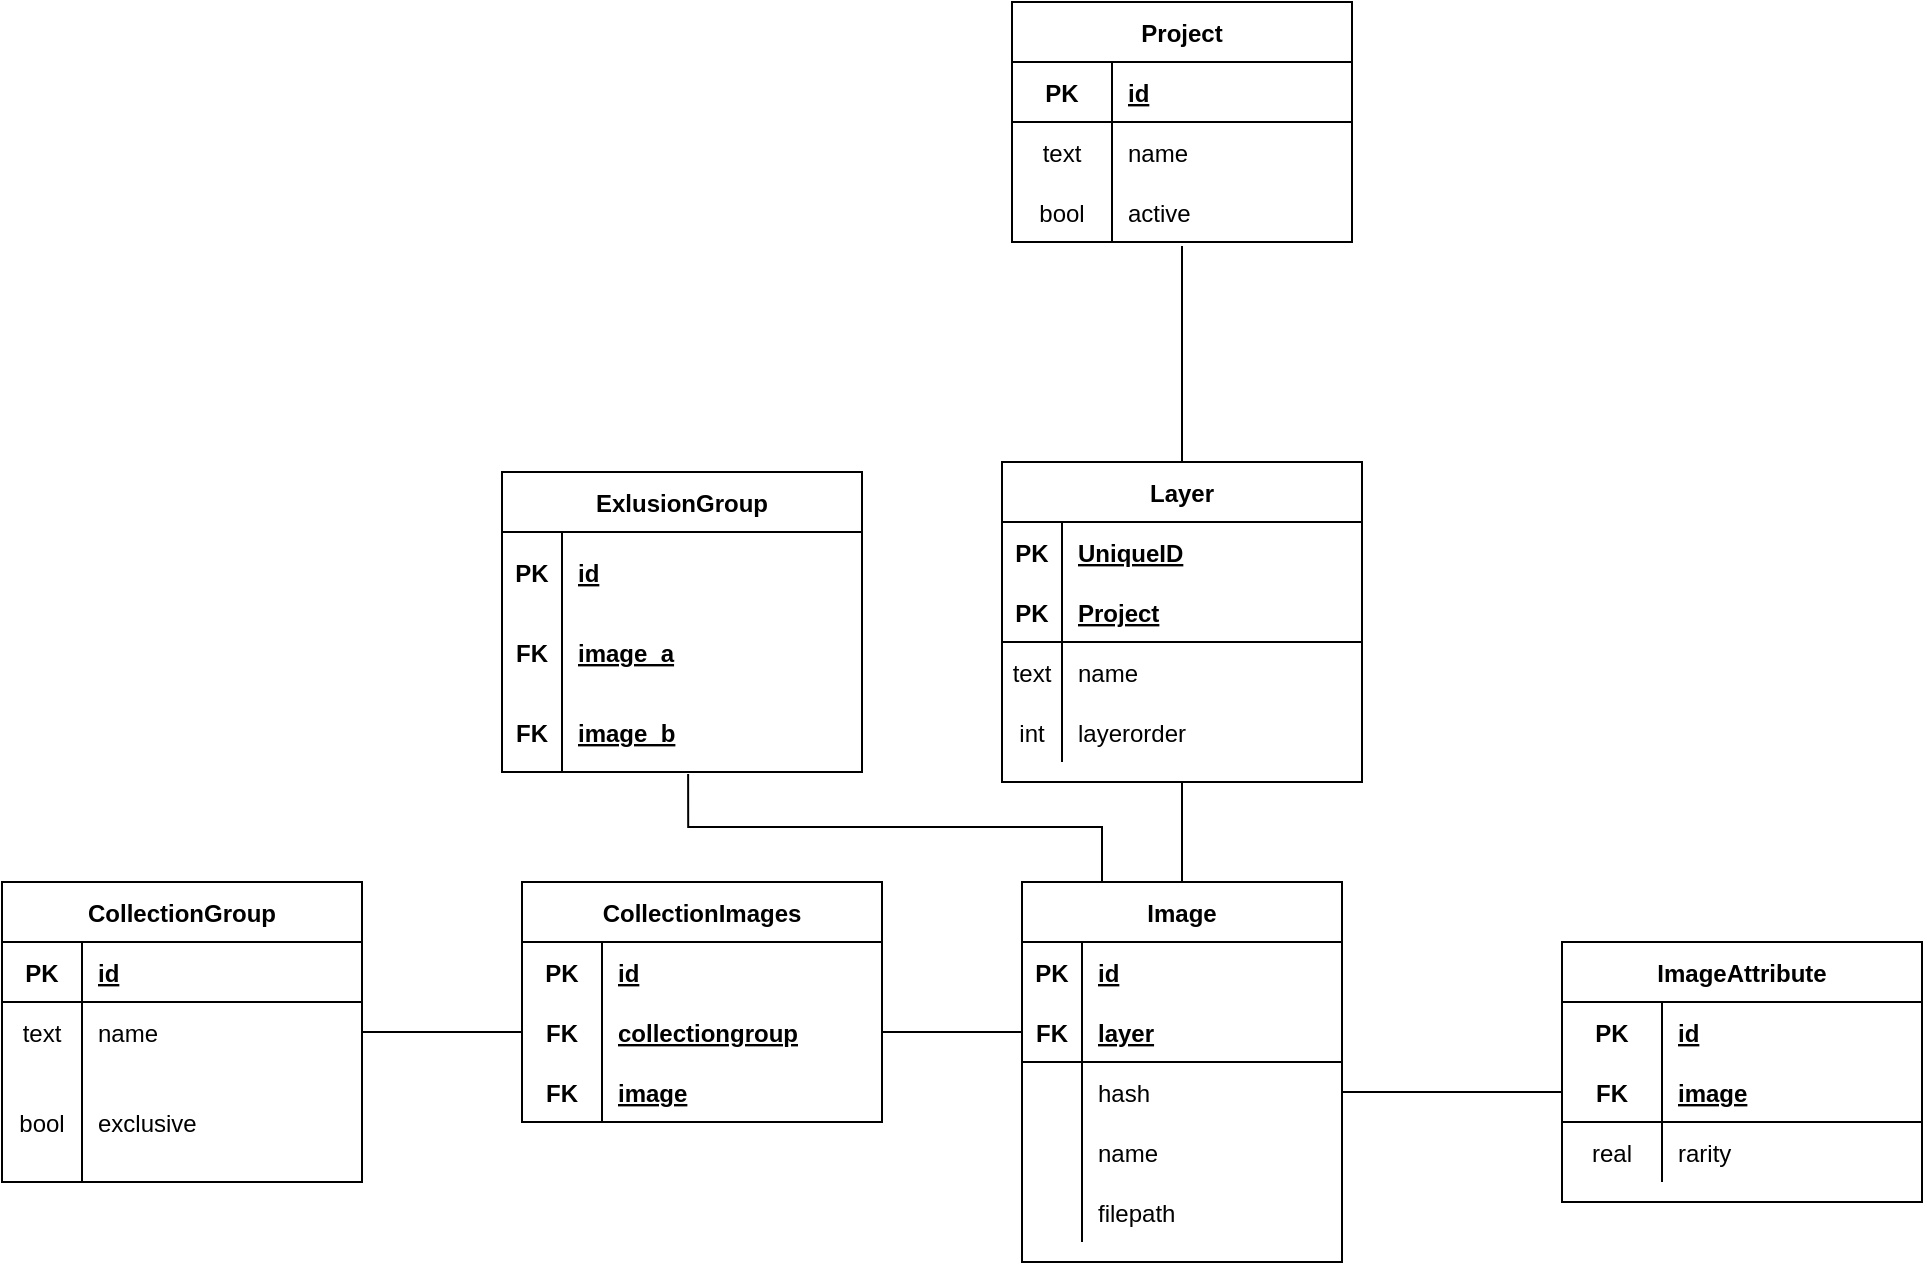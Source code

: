 <mxfile version="15.2.7" type="device"><diagram id="TRoOOAH4hCFEm1GLK392" name="Seite-1"><mxGraphModel dx="1422" dy="822" grid="1" gridSize="10" guides="1" tooltips="1" connect="1" arrows="1" fold="1" page="0" pageScale="1" pageWidth="827" pageHeight="1169" math="0" shadow="0"><root><mxCell id="0"/><mxCell id="1" parent="0"/><mxCell id="vZCVLQKQ3_QhY8rbiFcq-1" value="Project" style="shape=table;startSize=30;container=1;collapsible=1;childLayout=tableLayout;fixedRows=1;rowLines=0;fontStyle=1;align=center;resizeLast=1;" vertex="1" parent="1"><mxGeometry x="555" width="170" height="120" as="geometry"/></mxCell><mxCell id="vZCVLQKQ3_QhY8rbiFcq-2" value="" style="shape=partialRectangle;collapsible=0;dropTarget=0;pointerEvents=0;fillColor=none;top=0;left=0;bottom=1;right=0;points=[[0,0.5],[1,0.5]];portConstraint=eastwest;" vertex="1" parent="vZCVLQKQ3_QhY8rbiFcq-1"><mxGeometry y="30" width="170" height="30" as="geometry"/></mxCell><mxCell id="vZCVLQKQ3_QhY8rbiFcq-3" value="PK" style="shape=partialRectangle;connectable=0;fillColor=none;top=0;left=0;bottom=0;right=0;fontStyle=1;overflow=hidden;" vertex="1" parent="vZCVLQKQ3_QhY8rbiFcq-2"><mxGeometry width="50" height="30" as="geometry"/></mxCell><mxCell id="vZCVLQKQ3_QhY8rbiFcq-4" value="id" style="shape=partialRectangle;connectable=0;fillColor=none;top=0;left=0;bottom=0;right=0;align=left;spacingLeft=6;fontStyle=5;overflow=hidden;" vertex="1" parent="vZCVLQKQ3_QhY8rbiFcq-2"><mxGeometry x="50" width="120" height="30" as="geometry"/></mxCell><mxCell id="vZCVLQKQ3_QhY8rbiFcq-5" value="" style="shape=partialRectangle;collapsible=0;dropTarget=0;pointerEvents=0;fillColor=none;top=0;left=0;bottom=0;right=0;points=[[0,0.5],[1,0.5]];portConstraint=eastwest;" vertex="1" parent="vZCVLQKQ3_QhY8rbiFcq-1"><mxGeometry y="60" width="170" height="30" as="geometry"/></mxCell><mxCell id="vZCVLQKQ3_QhY8rbiFcq-6" value="text" style="shape=partialRectangle;connectable=0;fillColor=none;top=0;left=0;bottom=0;right=0;editable=1;overflow=hidden;" vertex="1" parent="vZCVLQKQ3_QhY8rbiFcq-5"><mxGeometry width="50" height="30" as="geometry"/></mxCell><mxCell id="vZCVLQKQ3_QhY8rbiFcq-7" value="name" style="shape=partialRectangle;connectable=0;fillColor=none;top=0;left=0;bottom=0;right=0;align=left;spacingLeft=6;overflow=hidden;" vertex="1" parent="vZCVLQKQ3_QhY8rbiFcq-5"><mxGeometry x="50" width="120" height="30" as="geometry"/></mxCell><mxCell id="vZCVLQKQ3_QhY8rbiFcq-8" value="" style="shape=partialRectangle;collapsible=0;dropTarget=0;pointerEvents=0;fillColor=none;top=0;left=0;bottom=0;right=0;points=[[0,0.5],[1,0.5]];portConstraint=eastwest;" vertex="1" parent="vZCVLQKQ3_QhY8rbiFcq-1"><mxGeometry y="90" width="170" height="30" as="geometry"/></mxCell><mxCell id="vZCVLQKQ3_QhY8rbiFcq-9" value="bool" style="shape=partialRectangle;connectable=0;fillColor=none;top=0;left=0;bottom=0;right=0;editable=1;overflow=hidden;" vertex="1" parent="vZCVLQKQ3_QhY8rbiFcq-8"><mxGeometry width="50" height="30" as="geometry"/></mxCell><mxCell id="vZCVLQKQ3_QhY8rbiFcq-10" value="active" style="shape=partialRectangle;connectable=0;fillColor=none;top=0;left=0;bottom=0;right=0;align=left;spacingLeft=6;overflow=hidden;" vertex="1" parent="vZCVLQKQ3_QhY8rbiFcq-8"><mxGeometry x="50" width="120" height="30" as="geometry"/></mxCell><mxCell id="vZCVLQKQ3_QhY8rbiFcq-14" value="ExlusionGroup" style="shape=table;startSize=30;container=1;collapsible=1;childLayout=tableLayout;fixedRows=1;rowLines=0;fontStyle=1;align=center;resizeLast=1;" vertex="1" parent="1"><mxGeometry x="300" y="235" width="180" height="150" as="geometry"/></mxCell><mxCell id="vZCVLQKQ3_QhY8rbiFcq-15" value="" style="shape=partialRectangle;collapsible=0;dropTarget=0;pointerEvents=0;fillColor=none;top=0;left=0;bottom=1;right=0;points=[[0,0.5],[1,0.5]];portConstraint=eastwest;strokeColor=none;" vertex="1" parent="vZCVLQKQ3_QhY8rbiFcq-14"><mxGeometry y="30" width="180" height="40" as="geometry"/></mxCell><mxCell id="vZCVLQKQ3_QhY8rbiFcq-16" value="PK" style="shape=partialRectangle;connectable=0;fillColor=none;top=0;left=0;bottom=0;right=0;fontStyle=1;overflow=hidden;" vertex="1" parent="vZCVLQKQ3_QhY8rbiFcq-15"><mxGeometry width="30" height="40" as="geometry"/></mxCell><mxCell id="vZCVLQKQ3_QhY8rbiFcq-17" value="id" style="shape=partialRectangle;connectable=0;fillColor=none;top=0;left=0;bottom=0;right=0;align=left;spacingLeft=6;fontStyle=5;overflow=hidden;" vertex="1" parent="vZCVLQKQ3_QhY8rbiFcq-15"><mxGeometry x="30" width="150" height="40" as="geometry"/></mxCell><mxCell id="vZCVLQKQ3_QhY8rbiFcq-152" value="" style="shape=partialRectangle;collapsible=0;dropTarget=0;pointerEvents=0;fillColor=none;top=0;left=0;bottom=1;right=0;points=[[0,0.5],[1,0.5]];portConstraint=eastwest;strokeColor=none;" vertex="1" parent="vZCVLQKQ3_QhY8rbiFcq-14"><mxGeometry y="70" width="180" height="40" as="geometry"/></mxCell><mxCell id="vZCVLQKQ3_QhY8rbiFcq-153" value="FK" style="shape=partialRectangle;connectable=0;fillColor=none;top=0;left=0;bottom=0;right=0;fontStyle=1;overflow=hidden;" vertex="1" parent="vZCVLQKQ3_QhY8rbiFcq-152"><mxGeometry width="30" height="40" as="geometry"/></mxCell><mxCell id="vZCVLQKQ3_QhY8rbiFcq-154" value="image_a" style="shape=partialRectangle;connectable=0;fillColor=none;top=0;left=0;bottom=0;right=0;align=left;spacingLeft=6;fontStyle=5;overflow=hidden;" vertex="1" parent="vZCVLQKQ3_QhY8rbiFcq-152"><mxGeometry x="30" width="150" height="40" as="geometry"/></mxCell><mxCell id="vZCVLQKQ3_QhY8rbiFcq-149" value="" style="shape=partialRectangle;collapsible=0;dropTarget=0;pointerEvents=0;fillColor=none;top=0;left=0;bottom=1;right=0;points=[[0,0.5],[1,0.5]];portConstraint=eastwest;strokeColor=none;" vertex="1" parent="vZCVLQKQ3_QhY8rbiFcq-14"><mxGeometry y="110" width="180" height="40" as="geometry"/></mxCell><mxCell id="vZCVLQKQ3_QhY8rbiFcq-150" value="FK" style="shape=partialRectangle;connectable=0;fillColor=none;top=0;left=0;bottom=0;right=0;fontStyle=1;overflow=hidden;" vertex="1" parent="vZCVLQKQ3_QhY8rbiFcq-149"><mxGeometry width="30" height="40" as="geometry"/></mxCell><mxCell id="vZCVLQKQ3_QhY8rbiFcq-151" value="image_b" style="shape=partialRectangle;connectable=0;fillColor=none;top=0;left=0;bottom=0;right=0;align=left;spacingLeft=6;fontStyle=5;overflow=hidden;" vertex="1" parent="vZCVLQKQ3_QhY8rbiFcq-149"><mxGeometry x="30" width="150" height="40" as="geometry"/></mxCell><mxCell id="vZCVLQKQ3_QhY8rbiFcq-171" style="edgeStyle=orthogonalEdgeStyle;rounded=0;orthogonalLoop=1;jettySize=auto;html=1;endArrow=none;endFill=0;" edge="1" parent="1" source="vZCVLQKQ3_QhY8rbiFcq-27" target="vZCVLQKQ3_QhY8rbiFcq-168"><mxGeometry relative="1" as="geometry"/></mxCell><mxCell id="vZCVLQKQ3_QhY8rbiFcq-27" value="CollectionGroup" style="shape=table;startSize=30;container=1;collapsible=1;childLayout=tableLayout;fixedRows=1;rowLines=0;fontStyle=1;align=center;resizeLast=1;" vertex="1" parent="1"><mxGeometry x="50" y="440" width="180" height="150" as="geometry"/></mxCell><mxCell id="vZCVLQKQ3_QhY8rbiFcq-28" value="" style="shape=partialRectangle;collapsible=0;dropTarget=0;pointerEvents=0;fillColor=none;top=0;left=0;bottom=1;right=0;points=[[0,0.5],[1,0.5]];portConstraint=eastwest;" vertex="1" parent="vZCVLQKQ3_QhY8rbiFcq-27"><mxGeometry y="30" width="180" height="30" as="geometry"/></mxCell><mxCell id="vZCVLQKQ3_QhY8rbiFcq-29" value="PK" style="shape=partialRectangle;connectable=0;fillColor=none;top=0;left=0;bottom=0;right=0;fontStyle=1;overflow=hidden;" vertex="1" parent="vZCVLQKQ3_QhY8rbiFcq-28"><mxGeometry width="40" height="30" as="geometry"/></mxCell><mxCell id="vZCVLQKQ3_QhY8rbiFcq-30" value="id" style="shape=partialRectangle;connectable=0;fillColor=none;top=0;left=0;bottom=0;right=0;align=left;spacingLeft=6;fontStyle=5;overflow=hidden;" vertex="1" parent="vZCVLQKQ3_QhY8rbiFcq-28"><mxGeometry x="40" width="140" height="30" as="geometry"/></mxCell><mxCell id="vZCVLQKQ3_QhY8rbiFcq-31" value="" style="shape=partialRectangle;collapsible=0;dropTarget=0;pointerEvents=0;fillColor=none;top=0;left=0;bottom=0;right=0;points=[[0,0.5],[1,0.5]];portConstraint=eastwest;" vertex="1" parent="vZCVLQKQ3_QhY8rbiFcq-27"><mxGeometry y="60" width="180" height="30" as="geometry"/></mxCell><mxCell id="vZCVLQKQ3_QhY8rbiFcq-32" value="text" style="shape=partialRectangle;connectable=0;fillColor=none;top=0;left=0;bottom=0;right=0;editable=1;overflow=hidden;" vertex="1" parent="vZCVLQKQ3_QhY8rbiFcq-31"><mxGeometry width="40" height="30" as="geometry"/></mxCell><mxCell id="vZCVLQKQ3_QhY8rbiFcq-33" value="name" style="shape=partialRectangle;connectable=0;fillColor=none;top=0;left=0;bottom=0;right=0;align=left;spacingLeft=6;overflow=hidden;" vertex="1" parent="vZCVLQKQ3_QhY8rbiFcq-31"><mxGeometry x="40" width="140" height="30" as="geometry"/></mxCell><mxCell id="vZCVLQKQ3_QhY8rbiFcq-34" value="" style="shape=partialRectangle;collapsible=0;dropTarget=0;pointerEvents=0;fillColor=none;top=0;left=0;bottom=0;right=0;points=[[0,0.5],[1,0.5]];portConstraint=eastwest;" vertex="1" parent="vZCVLQKQ3_QhY8rbiFcq-27"><mxGeometry y="90" width="180" height="60" as="geometry"/></mxCell><mxCell id="vZCVLQKQ3_QhY8rbiFcq-35" value="bool" style="shape=partialRectangle;connectable=0;fillColor=none;top=0;left=0;bottom=0;right=0;editable=1;overflow=hidden;" vertex="1" parent="vZCVLQKQ3_QhY8rbiFcq-34"><mxGeometry width="40" height="60" as="geometry"/></mxCell><mxCell id="vZCVLQKQ3_QhY8rbiFcq-36" value="exclusive" style="shape=partialRectangle;connectable=0;fillColor=none;top=0;left=0;bottom=0;right=0;align=left;spacingLeft=6;overflow=hidden;" vertex="1" parent="vZCVLQKQ3_QhY8rbiFcq-34"><mxGeometry x="40" width="140" height="60" as="geometry"/></mxCell><mxCell id="vZCVLQKQ3_QhY8rbiFcq-40" value="Layer" style="shape=table;startSize=30;container=1;collapsible=1;childLayout=tableLayout;fixedRows=1;rowLines=0;fontStyle=1;align=center;resizeLast=1;" vertex="1" parent="1"><mxGeometry x="550" y="230" width="180" height="160" as="geometry"/></mxCell><mxCell id="vZCVLQKQ3_QhY8rbiFcq-41" value="" style="shape=partialRectangle;collapsible=0;dropTarget=0;pointerEvents=0;fillColor=none;top=0;left=0;bottom=1;right=0;points=[[0,0.5],[1,0.5]];portConstraint=eastwest;strokeColor=none;" vertex="1" parent="vZCVLQKQ3_QhY8rbiFcq-40"><mxGeometry y="30" width="180" height="30" as="geometry"/></mxCell><mxCell id="vZCVLQKQ3_QhY8rbiFcq-42" value="PK" style="shape=partialRectangle;connectable=0;fillColor=none;top=0;left=0;bottom=0;right=0;fontStyle=1;overflow=hidden;" vertex="1" parent="vZCVLQKQ3_QhY8rbiFcq-41"><mxGeometry width="30" height="30" as="geometry"/></mxCell><mxCell id="vZCVLQKQ3_QhY8rbiFcq-43" value="UniqueID" style="shape=partialRectangle;connectable=0;fillColor=none;top=0;left=0;bottom=0;right=0;align=left;spacingLeft=6;fontStyle=5;overflow=hidden;" vertex="1" parent="vZCVLQKQ3_QhY8rbiFcq-41"><mxGeometry x="30" width="150" height="30" as="geometry"/></mxCell><mxCell id="vZCVLQKQ3_QhY8rbiFcq-174" value="" style="shape=partialRectangle;collapsible=0;dropTarget=0;pointerEvents=0;fillColor=none;top=0;left=0;bottom=1;right=0;points=[[0,0.5],[1,0.5]];portConstraint=eastwest;strokeColor=default;" vertex="1" parent="vZCVLQKQ3_QhY8rbiFcq-40"><mxGeometry y="60" width="180" height="30" as="geometry"/></mxCell><mxCell id="vZCVLQKQ3_QhY8rbiFcq-175" value="PK" style="shape=partialRectangle;connectable=0;fillColor=none;top=0;left=0;bottom=0;right=0;fontStyle=1;overflow=hidden;" vertex="1" parent="vZCVLQKQ3_QhY8rbiFcq-174"><mxGeometry width="30" height="30" as="geometry"/></mxCell><mxCell id="vZCVLQKQ3_QhY8rbiFcq-176" value="Project" style="shape=partialRectangle;connectable=0;fillColor=none;top=0;left=0;bottom=0;right=0;align=left;spacingLeft=6;fontStyle=5;overflow=hidden;" vertex="1" parent="vZCVLQKQ3_QhY8rbiFcq-174"><mxGeometry x="30" width="150" height="30" as="geometry"/></mxCell><mxCell id="vZCVLQKQ3_QhY8rbiFcq-44" value="" style="shape=partialRectangle;collapsible=0;dropTarget=0;pointerEvents=0;fillColor=none;top=0;left=0;bottom=0;right=0;points=[[0,0.5],[1,0.5]];portConstraint=eastwest;" vertex="1" parent="vZCVLQKQ3_QhY8rbiFcq-40"><mxGeometry y="90" width="180" height="30" as="geometry"/></mxCell><mxCell id="vZCVLQKQ3_QhY8rbiFcq-45" value="text" style="shape=partialRectangle;connectable=0;fillColor=none;top=0;left=0;bottom=0;right=0;editable=1;overflow=hidden;" vertex="1" parent="vZCVLQKQ3_QhY8rbiFcq-44"><mxGeometry width="30" height="30" as="geometry"/></mxCell><mxCell id="vZCVLQKQ3_QhY8rbiFcq-46" value="name" style="shape=partialRectangle;connectable=0;fillColor=none;top=0;left=0;bottom=0;right=0;align=left;spacingLeft=6;overflow=hidden;" vertex="1" parent="vZCVLQKQ3_QhY8rbiFcq-44"><mxGeometry x="30" width="150" height="30" as="geometry"/></mxCell><mxCell id="vZCVLQKQ3_QhY8rbiFcq-47" value="" style="shape=partialRectangle;collapsible=0;dropTarget=0;pointerEvents=0;fillColor=none;top=0;left=0;bottom=0;right=0;points=[[0,0.5],[1,0.5]];portConstraint=eastwest;" vertex="1" parent="vZCVLQKQ3_QhY8rbiFcq-40"><mxGeometry y="120" width="180" height="30" as="geometry"/></mxCell><mxCell id="vZCVLQKQ3_QhY8rbiFcq-48" value="int" style="shape=partialRectangle;connectable=0;fillColor=none;top=0;left=0;bottom=0;right=0;editable=1;overflow=hidden;" vertex="1" parent="vZCVLQKQ3_QhY8rbiFcq-47"><mxGeometry width="30" height="30" as="geometry"/></mxCell><mxCell id="vZCVLQKQ3_QhY8rbiFcq-49" value="layerorder" style="shape=partialRectangle;connectable=0;fillColor=none;top=0;left=0;bottom=0;right=0;align=left;spacingLeft=6;overflow=hidden;" vertex="1" parent="vZCVLQKQ3_QhY8rbiFcq-47"><mxGeometry x="30" width="150" height="30" as="geometry"/></mxCell><mxCell id="vZCVLQKQ3_QhY8rbiFcq-105" style="edgeStyle=orthogonalEdgeStyle;rounded=0;orthogonalLoop=1;jettySize=auto;html=1;entryX=0.5;entryY=1;entryDx=0;entryDy=0;endArrow=none;endFill=0;" edge="1" parent="1" source="vZCVLQKQ3_QhY8rbiFcq-53" target="vZCVLQKQ3_QhY8rbiFcq-40"><mxGeometry relative="1" as="geometry"><mxPoint x="630" y="360" as="targetPoint"/></mxGeometry></mxCell><mxCell id="vZCVLQKQ3_QhY8rbiFcq-178" style="edgeStyle=orthogonalEdgeStyle;rounded=0;orthogonalLoop=1;jettySize=auto;html=1;exitX=0.25;exitY=0;exitDx=0;exitDy=0;entryX=0.517;entryY=1.025;entryDx=0;entryDy=0;entryPerimeter=0;endArrow=none;endFill=0;" edge="1" parent="1" source="vZCVLQKQ3_QhY8rbiFcq-53" target="vZCVLQKQ3_QhY8rbiFcq-149"><mxGeometry relative="1" as="geometry"/></mxCell><mxCell id="vZCVLQKQ3_QhY8rbiFcq-53" value="Image" style="shape=table;startSize=30;container=1;collapsible=1;childLayout=tableLayout;fixedRows=1;rowLines=0;fontStyle=1;align=center;resizeLast=1;" vertex="1" parent="1"><mxGeometry x="560" y="440" width="160" height="190" as="geometry"/></mxCell><mxCell id="vZCVLQKQ3_QhY8rbiFcq-54" value="" style="shape=partialRectangle;collapsible=0;dropTarget=0;pointerEvents=0;fillColor=none;top=0;left=0;bottom=1;right=0;points=[[0,0.5],[1,0.5]];portConstraint=eastwest;strokeColor=none;" vertex="1" parent="vZCVLQKQ3_QhY8rbiFcq-53"><mxGeometry y="30" width="160" height="30" as="geometry"/></mxCell><mxCell id="vZCVLQKQ3_QhY8rbiFcq-55" value="PK" style="shape=partialRectangle;connectable=0;fillColor=none;top=0;left=0;bottom=0;right=0;fontStyle=1;overflow=hidden;" vertex="1" parent="vZCVLQKQ3_QhY8rbiFcq-54"><mxGeometry width="30" height="30" as="geometry"/></mxCell><mxCell id="vZCVLQKQ3_QhY8rbiFcq-56" value="id" style="shape=partialRectangle;connectable=0;fillColor=none;top=0;left=0;bottom=0;right=0;align=left;spacingLeft=6;fontStyle=5;overflow=hidden;" vertex="1" parent="vZCVLQKQ3_QhY8rbiFcq-54"><mxGeometry x="30" width="130" height="30" as="geometry"/></mxCell><mxCell id="vZCVLQKQ3_QhY8rbiFcq-142" value="" style="shape=partialRectangle;collapsible=0;dropTarget=0;pointerEvents=0;fillColor=none;top=0;left=0;bottom=1;right=0;points=[[0,0.5],[1,0.5]];portConstraint=eastwest;" vertex="1" parent="vZCVLQKQ3_QhY8rbiFcq-53"><mxGeometry y="60" width="160" height="30" as="geometry"/></mxCell><mxCell id="vZCVLQKQ3_QhY8rbiFcq-143" value="FK" style="shape=partialRectangle;connectable=0;fillColor=none;top=0;left=0;bottom=0;right=0;fontStyle=1;overflow=hidden;" vertex="1" parent="vZCVLQKQ3_QhY8rbiFcq-142"><mxGeometry width="30" height="30" as="geometry"/></mxCell><mxCell id="vZCVLQKQ3_QhY8rbiFcq-144" value="layer" style="shape=partialRectangle;connectable=0;fillColor=none;top=0;left=0;bottom=0;right=0;align=left;spacingLeft=6;fontStyle=5;overflow=hidden;" vertex="1" parent="vZCVLQKQ3_QhY8rbiFcq-142"><mxGeometry x="30" width="130" height="30" as="geometry"/></mxCell><mxCell id="vZCVLQKQ3_QhY8rbiFcq-57" value="" style="shape=partialRectangle;collapsible=0;dropTarget=0;pointerEvents=0;fillColor=none;top=0;left=0;bottom=0;right=0;points=[[0,0.5],[1,0.5]];portConstraint=eastwest;" vertex="1" parent="vZCVLQKQ3_QhY8rbiFcq-53"><mxGeometry y="90" width="160" height="30" as="geometry"/></mxCell><mxCell id="vZCVLQKQ3_QhY8rbiFcq-58" value="" style="shape=partialRectangle;connectable=0;fillColor=none;top=0;left=0;bottom=0;right=0;editable=1;overflow=hidden;" vertex="1" parent="vZCVLQKQ3_QhY8rbiFcq-57"><mxGeometry width="30" height="30" as="geometry"/></mxCell><mxCell id="vZCVLQKQ3_QhY8rbiFcq-59" value="hash" style="shape=partialRectangle;connectable=0;fillColor=none;top=0;left=0;bottom=0;right=0;align=left;spacingLeft=6;overflow=hidden;" vertex="1" parent="vZCVLQKQ3_QhY8rbiFcq-57"><mxGeometry x="30" width="130" height="30" as="geometry"/></mxCell><mxCell id="vZCVLQKQ3_QhY8rbiFcq-60" value="" style="shape=partialRectangle;collapsible=0;dropTarget=0;pointerEvents=0;fillColor=none;top=0;left=0;bottom=0;right=0;points=[[0,0.5],[1,0.5]];portConstraint=eastwest;" vertex="1" parent="vZCVLQKQ3_QhY8rbiFcq-53"><mxGeometry y="120" width="160" height="30" as="geometry"/></mxCell><mxCell id="vZCVLQKQ3_QhY8rbiFcq-61" value="" style="shape=partialRectangle;connectable=0;fillColor=none;top=0;left=0;bottom=0;right=0;editable=1;overflow=hidden;" vertex="1" parent="vZCVLQKQ3_QhY8rbiFcq-60"><mxGeometry width="30" height="30" as="geometry"/></mxCell><mxCell id="vZCVLQKQ3_QhY8rbiFcq-62" value="name" style="shape=partialRectangle;connectable=0;fillColor=none;top=0;left=0;bottom=0;right=0;align=left;spacingLeft=6;overflow=hidden;" vertex="1" parent="vZCVLQKQ3_QhY8rbiFcq-60"><mxGeometry x="30" width="130" height="30" as="geometry"/></mxCell><mxCell id="vZCVLQKQ3_QhY8rbiFcq-63" value="" style="shape=partialRectangle;collapsible=0;dropTarget=0;pointerEvents=0;fillColor=none;top=0;left=0;bottom=0;right=0;points=[[0,0.5],[1,0.5]];portConstraint=eastwest;" vertex="1" parent="vZCVLQKQ3_QhY8rbiFcq-53"><mxGeometry y="150" width="160" height="30" as="geometry"/></mxCell><mxCell id="vZCVLQKQ3_QhY8rbiFcq-64" value="" style="shape=partialRectangle;connectable=0;fillColor=none;top=0;left=0;bottom=0;right=0;editable=1;overflow=hidden;" vertex="1" parent="vZCVLQKQ3_QhY8rbiFcq-63"><mxGeometry width="30" height="30" as="geometry"/></mxCell><mxCell id="vZCVLQKQ3_QhY8rbiFcq-65" value="filepath" style="shape=partialRectangle;connectable=0;fillColor=none;top=0;left=0;bottom=0;right=0;align=left;spacingLeft=6;overflow=hidden;" vertex="1" parent="vZCVLQKQ3_QhY8rbiFcq-63"><mxGeometry x="30" width="130" height="30" as="geometry"/></mxCell><mxCell id="vZCVLQKQ3_QhY8rbiFcq-66" value="ImageAttribute" style="shape=table;startSize=30;container=1;collapsible=1;childLayout=tableLayout;fixedRows=1;rowLines=0;fontStyle=1;align=center;resizeLast=1;" vertex="1" parent="1"><mxGeometry x="830" y="470" width="180" height="130" as="geometry"><mxRectangle x="760" y="280" width="120" height="30" as="alternateBounds"/></mxGeometry></mxCell><mxCell id="vZCVLQKQ3_QhY8rbiFcq-67" value="" style="shape=partialRectangle;collapsible=0;dropTarget=0;pointerEvents=0;fillColor=none;top=0;left=0;bottom=1;right=0;points=[[0,0.5],[1,0.5]];portConstraint=eastwest;strokeColor=none;" vertex="1" parent="vZCVLQKQ3_QhY8rbiFcq-66"><mxGeometry y="30" width="180" height="30" as="geometry"/></mxCell><mxCell id="vZCVLQKQ3_QhY8rbiFcq-68" value="PK" style="shape=partialRectangle;connectable=0;fillColor=none;top=0;left=0;bottom=0;right=0;fontStyle=1;overflow=hidden;" vertex="1" parent="vZCVLQKQ3_QhY8rbiFcq-67"><mxGeometry width="50" height="30" as="geometry"/></mxCell><mxCell id="vZCVLQKQ3_QhY8rbiFcq-69" value="id" style="shape=partialRectangle;connectable=0;fillColor=none;top=0;left=0;bottom=0;right=0;align=left;spacingLeft=6;fontStyle=5;overflow=hidden;" vertex="1" parent="vZCVLQKQ3_QhY8rbiFcq-67"><mxGeometry x="50" width="130" height="30" as="geometry"/></mxCell><mxCell id="vZCVLQKQ3_QhY8rbiFcq-109" value="" style="shape=partialRectangle;collapsible=0;dropTarget=0;pointerEvents=0;fillColor=none;top=0;left=0;bottom=1;right=0;points=[[0,0.5],[1,0.5]];portConstraint=eastwest;strokeColor=default;" vertex="1" parent="vZCVLQKQ3_QhY8rbiFcq-66"><mxGeometry y="60" width="180" height="30" as="geometry"/></mxCell><mxCell id="vZCVLQKQ3_QhY8rbiFcq-110" value="FK" style="shape=partialRectangle;connectable=0;fillColor=none;top=0;left=0;bottom=0;right=0;fontStyle=1;overflow=hidden;" vertex="1" parent="vZCVLQKQ3_QhY8rbiFcq-109"><mxGeometry width="50" height="30" as="geometry"/></mxCell><mxCell id="vZCVLQKQ3_QhY8rbiFcq-111" value="image" style="shape=partialRectangle;connectable=0;fillColor=none;top=0;left=0;bottom=0;right=0;align=left;spacingLeft=6;fontStyle=5;overflow=hidden;" vertex="1" parent="vZCVLQKQ3_QhY8rbiFcq-109"><mxGeometry x="50" width="130" height="30" as="geometry"/></mxCell><mxCell id="vZCVLQKQ3_QhY8rbiFcq-73" value="" style="shape=partialRectangle;collapsible=0;dropTarget=0;pointerEvents=0;fillColor=none;top=0;left=0;bottom=0;right=0;points=[[0,0.5],[1,0.5]];portConstraint=eastwest;" vertex="1" parent="vZCVLQKQ3_QhY8rbiFcq-66"><mxGeometry y="90" width="180" height="30" as="geometry"/></mxCell><mxCell id="vZCVLQKQ3_QhY8rbiFcq-74" value="real" style="shape=partialRectangle;connectable=0;fillColor=none;top=0;left=0;bottom=0;right=0;editable=1;overflow=hidden;" vertex="1" parent="vZCVLQKQ3_QhY8rbiFcq-73"><mxGeometry width="50" height="30" as="geometry"/></mxCell><mxCell id="vZCVLQKQ3_QhY8rbiFcq-75" value="rarity" style="shape=partialRectangle;connectable=0;fillColor=none;top=0;left=0;bottom=0;right=0;align=left;spacingLeft=6;overflow=hidden;" vertex="1" parent="vZCVLQKQ3_QhY8rbiFcq-73"><mxGeometry x="50" width="130" height="30" as="geometry"/></mxCell><mxCell id="vZCVLQKQ3_QhY8rbiFcq-145" style="edgeStyle=orthogonalEdgeStyle;rounded=0;orthogonalLoop=1;jettySize=auto;html=1;entryX=1;entryY=0.5;entryDx=0;entryDy=0;endArrow=none;endFill=0;" edge="1" parent="1" source="vZCVLQKQ3_QhY8rbiFcq-109" target="vZCVLQKQ3_QhY8rbiFcq-57"><mxGeometry relative="1" as="geometry"/></mxCell><mxCell id="vZCVLQKQ3_QhY8rbiFcq-155" value="CollectionImages" style="shape=table;startSize=30;container=1;collapsible=1;childLayout=tableLayout;fixedRows=1;rowLines=0;fontStyle=1;align=center;resizeLast=1;" vertex="1" parent="1"><mxGeometry x="310" y="440" width="180" height="120" as="geometry"/></mxCell><mxCell id="vZCVLQKQ3_QhY8rbiFcq-156" value="" style="shape=partialRectangle;collapsible=0;dropTarget=0;pointerEvents=0;fillColor=none;top=0;left=0;bottom=1;right=0;points=[[0,0.5],[1,0.5]];portConstraint=eastwest;strokeColor=none;" vertex="1" parent="vZCVLQKQ3_QhY8rbiFcq-155"><mxGeometry y="30" width="180" height="30" as="geometry"/></mxCell><mxCell id="vZCVLQKQ3_QhY8rbiFcq-157" value="PK" style="shape=partialRectangle;connectable=0;fillColor=none;top=0;left=0;bottom=0;right=0;fontStyle=1;overflow=hidden;" vertex="1" parent="vZCVLQKQ3_QhY8rbiFcq-156"><mxGeometry width="40" height="30" as="geometry"/></mxCell><mxCell id="vZCVLQKQ3_QhY8rbiFcq-158" value="id" style="shape=partialRectangle;connectable=0;fillColor=none;top=0;left=0;bottom=0;right=0;align=left;spacingLeft=6;fontStyle=5;overflow=hidden;" vertex="1" parent="vZCVLQKQ3_QhY8rbiFcq-156"><mxGeometry x="40" width="140" height="30" as="geometry"/></mxCell><mxCell id="vZCVLQKQ3_QhY8rbiFcq-168" value="" style="shape=partialRectangle;collapsible=0;dropTarget=0;pointerEvents=0;fillColor=none;top=0;left=0;bottom=1;right=0;points=[[0,0.5],[1,0.5]];portConstraint=eastwest;strokeColor=none;" vertex="1" parent="vZCVLQKQ3_QhY8rbiFcq-155"><mxGeometry y="60" width="180" height="30" as="geometry"/></mxCell><mxCell id="vZCVLQKQ3_QhY8rbiFcq-169" value="FK" style="shape=partialRectangle;connectable=0;fillColor=none;top=0;left=0;bottom=0;right=0;fontStyle=1;overflow=hidden;" vertex="1" parent="vZCVLQKQ3_QhY8rbiFcq-168"><mxGeometry width="40" height="30" as="geometry"/></mxCell><mxCell id="vZCVLQKQ3_QhY8rbiFcq-170" value="collectiongroup" style="shape=partialRectangle;connectable=0;fillColor=none;top=0;left=0;bottom=0;right=0;align=left;spacingLeft=6;fontStyle=5;overflow=hidden;" vertex="1" parent="vZCVLQKQ3_QhY8rbiFcq-168"><mxGeometry x="40" width="140" height="30" as="geometry"/></mxCell><mxCell id="vZCVLQKQ3_QhY8rbiFcq-165" value="" style="shape=partialRectangle;collapsible=0;dropTarget=0;pointerEvents=0;fillColor=none;top=0;left=0;bottom=1;right=0;points=[[0,0.5],[1,0.5]];portConstraint=eastwest;strokeColor=none;" vertex="1" parent="vZCVLQKQ3_QhY8rbiFcq-155"><mxGeometry y="90" width="180" height="30" as="geometry"/></mxCell><mxCell id="vZCVLQKQ3_QhY8rbiFcq-166" value="FK" style="shape=partialRectangle;connectable=0;fillColor=none;top=0;left=0;bottom=0;right=0;fontStyle=1;overflow=hidden;" vertex="1" parent="vZCVLQKQ3_QhY8rbiFcq-165"><mxGeometry width="40" height="30" as="geometry"/></mxCell><mxCell id="vZCVLQKQ3_QhY8rbiFcq-167" value="image" style="shape=partialRectangle;connectable=0;fillColor=none;top=0;left=0;bottom=0;right=0;align=left;spacingLeft=6;fontStyle=5;overflow=hidden;" vertex="1" parent="vZCVLQKQ3_QhY8rbiFcq-165"><mxGeometry x="40" width="140" height="30" as="geometry"/></mxCell><mxCell id="vZCVLQKQ3_QhY8rbiFcq-172" style="edgeStyle=orthogonalEdgeStyle;rounded=0;orthogonalLoop=1;jettySize=auto;html=1;entryX=1;entryY=0.5;entryDx=0;entryDy=0;endArrow=none;endFill=0;" edge="1" parent="1" source="vZCVLQKQ3_QhY8rbiFcq-142" target="vZCVLQKQ3_QhY8rbiFcq-168"><mxGeometry relative="1" as="geometry"/></mxCell><mxCell id="vZCVLQKQ3_QhY8rbiFcq-177" style="edgeStyle=orthogonalEdgeStyle;rounded=0;orthogonalLoop=1;jettySize=auto;html=1;entryX=0.5;entryY=1.067;entryDx=0;entryDy=0;endArrow=none;endFill=0;exitX=0.5;exitY=0;exitDx=0;exitDy=0;entryPerimeter=0;" edge="1" parent="1" source="vZCVLQKQ3_QhY8rbiFcq-40" target="vZCVLQKQ3_QhY8rbiFcq-8"><mxGeometry relative="1" as="geometry"><Array as="points"><mxPoint x="640" y="160"/><mxPoint x="640" y="160"/></Array></mxGeometry></mxCell></root></mxGraphModel></diagram></mxfile>